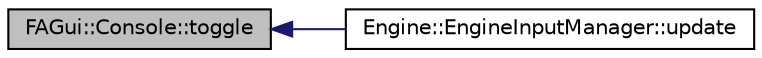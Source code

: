 digraph G
{
  edge [fontname="Helvetica",fontsize="10",labelfontname="Helvetica",labelfontsize="10"];
  node [fontname="Helvetica",fontsize="10",shape=record];
  rankdir="LR";
  Node1 [label="FAGui::Console::toggle",height=0.2,width=0.4,color="black", fillcolor="grey75", style="filled" fontcolor="black"];
  Node1 -> Node2 [dir="back",color="midnightblue",fontsize="10",style="solid",fontname="Helvetica"];
  Node2 [label="Engine::EngineInputManager::update",height=0.2,width=0.4,color="black", fillcolor="white", style="filled",URL="$class_engine_1_1_engine_input_manager.html#a9e498a09e866f109b2d59d371f390ad6"];
}
